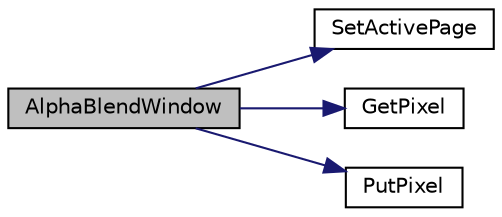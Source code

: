 digraph "AlphaBlendWindow"
{
  edge [fontname="Helvetica",fontsize="10",labelfontname="Helvetica",labelfontsize="10"];
  node [fontname="Helvetica",fontsize="10",shape=record];
  rankdir="LR";
  Node1 [label="AlphaBlendWindow",height=0.2,width=0.4,color="black", fillcolor="grey75", style="filled", fontcolor="black"];
  Node1 -> Node2 [color="midnightblue",fontsize="10",style="solid"];
  Node2 [label="SetActivePage",height=0.2,width=0.4,color="black", fillcolor="white", style="filled",URL="$mchp_gfx_l_c_c_8c.html#a9f5d38445eabc479104a965d95d8138e"];
  Node1 -> Node3 [color="midnightblue",fontsize="10",style="solid"];
  Node3 [label="GetPixel",height=0.2,width=0.4,color="black", fillcolor="white", style="filled",URL="$mchp_gfx_l_c_c_8c.html#afe36dedd609740e62ec3bf37d2f63534"];
  Node1 -> Node4 [color="midnightblue",fontsize="10",style="solid"];
  Node4 [label="PutPixel",height=0.2,width=0.4,color="black", fillcolor="white", style="filled",URL="$mchp_gfx_l_c_c_8c.html#accd6f33a37aade41c6304c670190aa58"];
}
